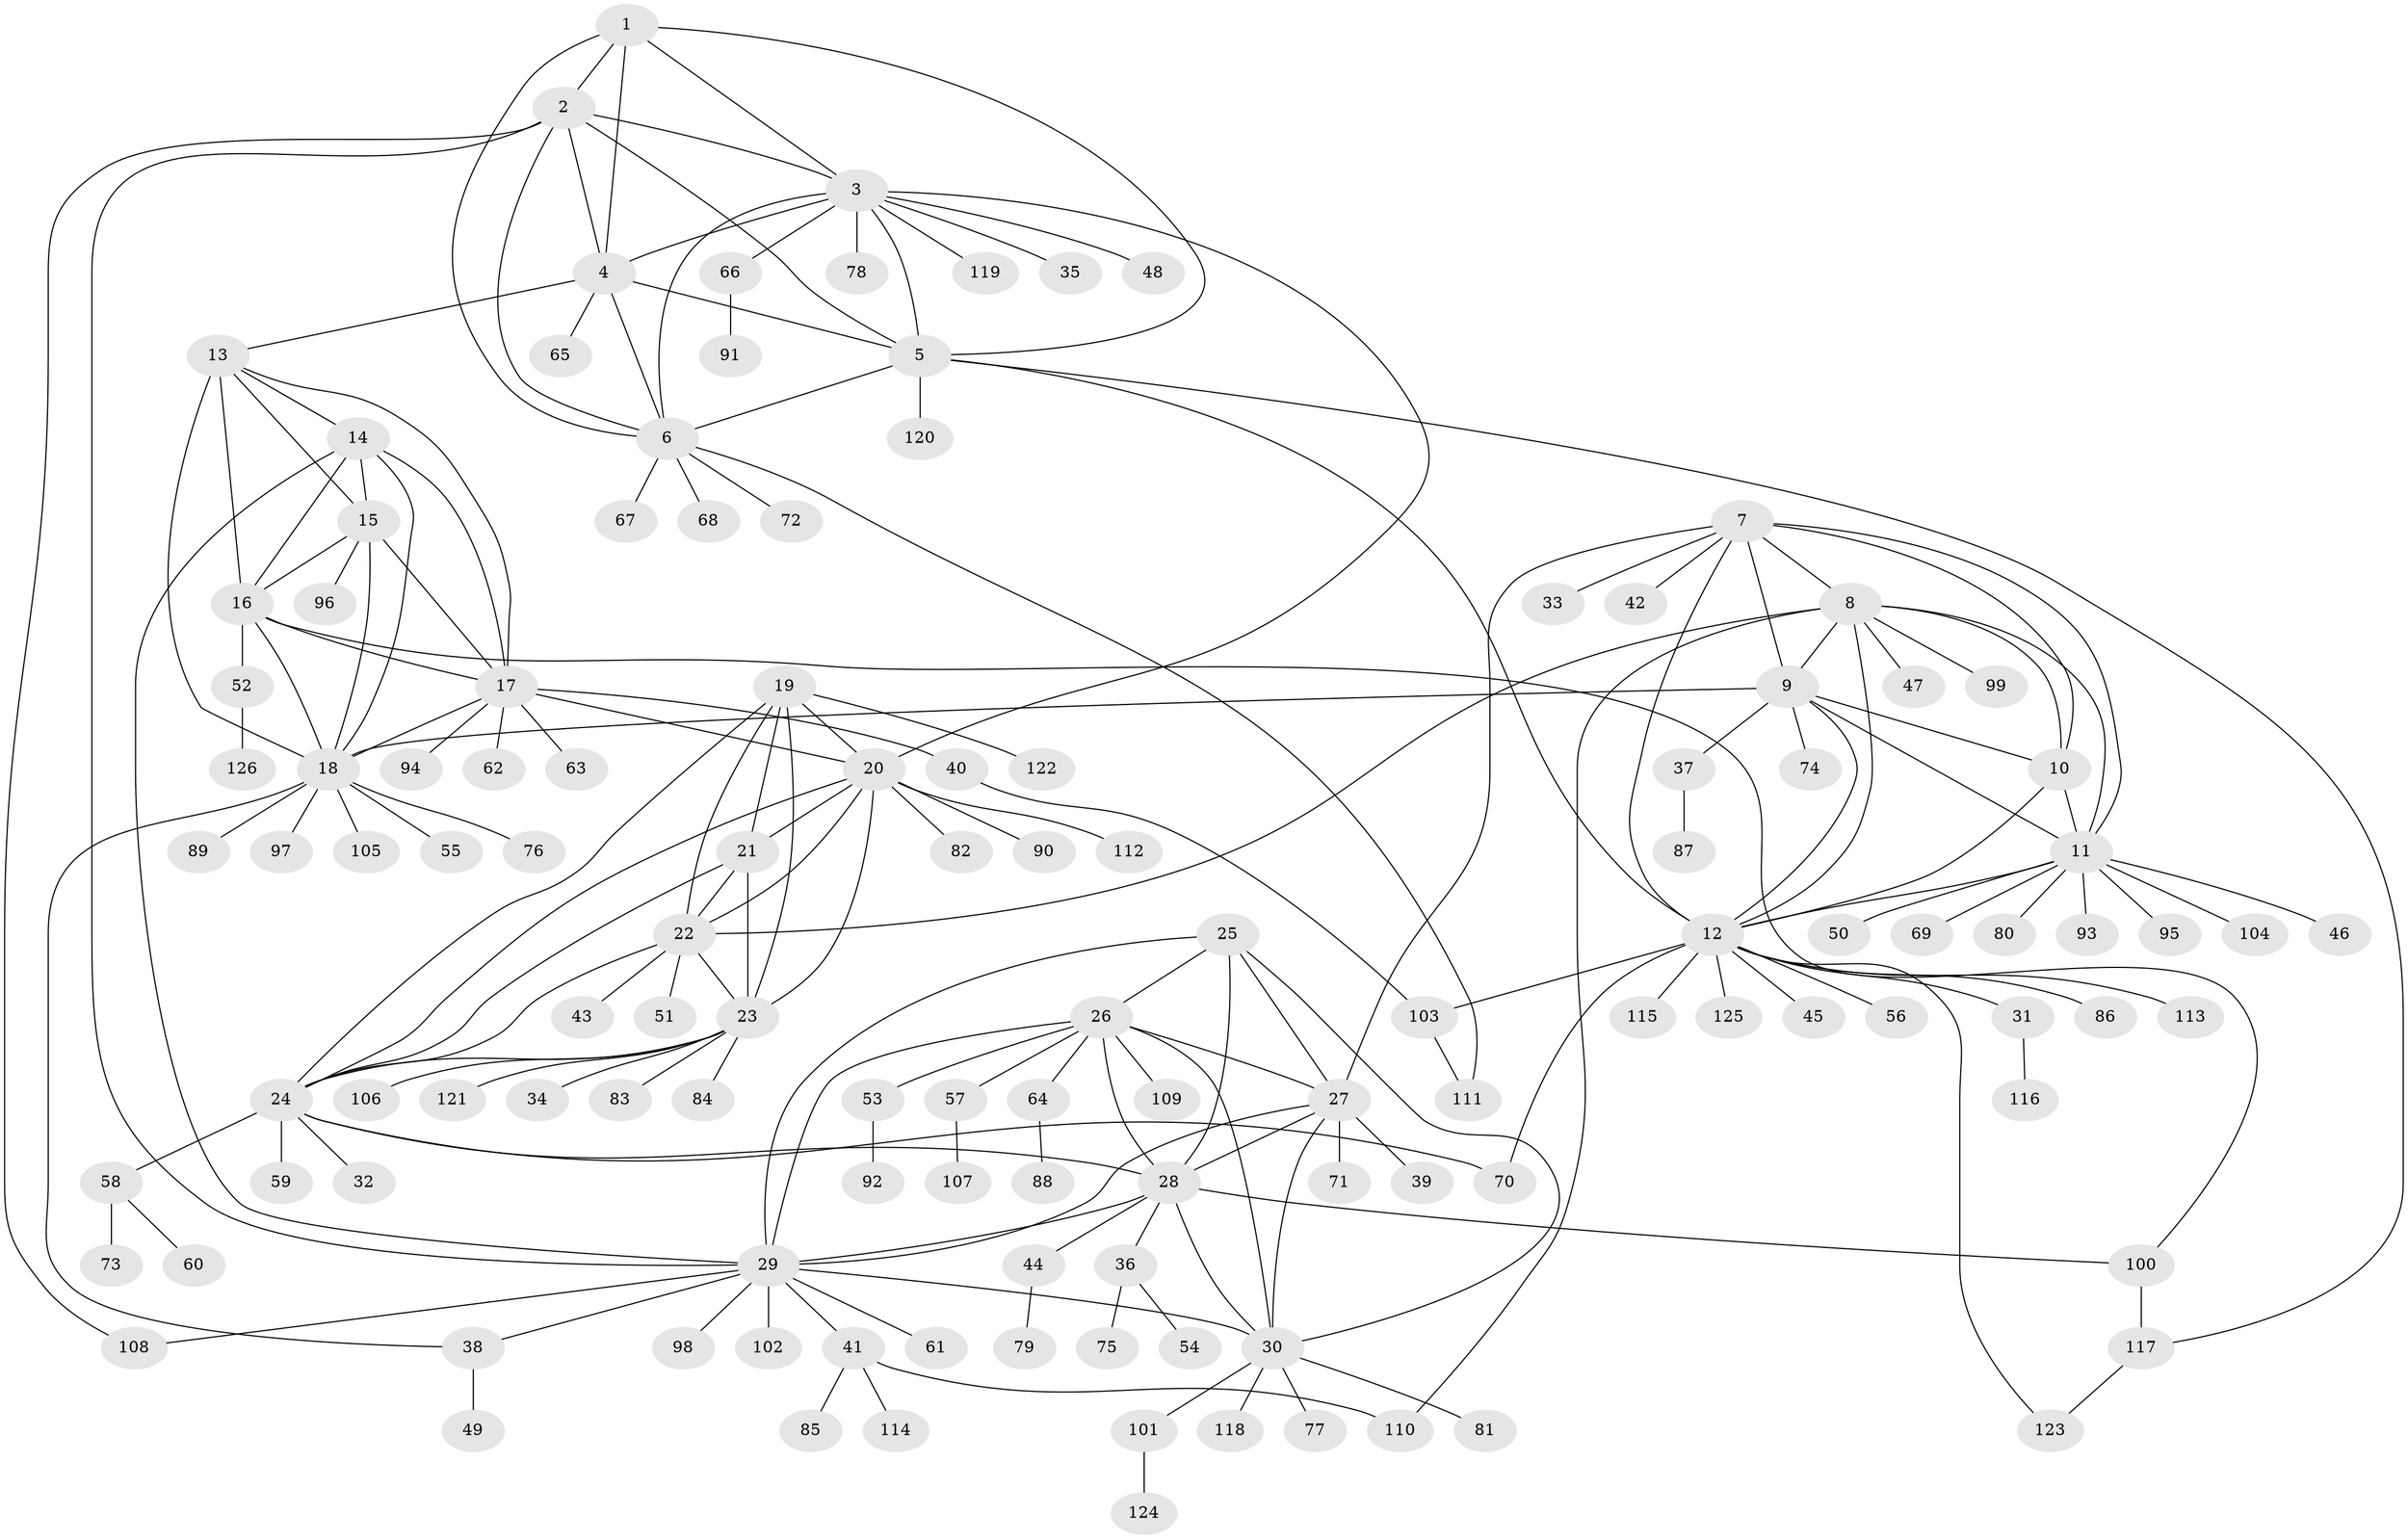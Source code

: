 // Generated by graph-tools (version 1.1) at 2025/15/03/09/25 04:15:50]
// undirected, 126 vertices, 190 edges
graph export_dot {
graph [start="1"]
  node [color=gray90,style=filled];
  1;
  2;
  3;
  4;
  5;
  6;
  7;
  8;
  9;
  10;
  11;
  12;
  13;
  14;
  15;
  16;
  17;
  18;
  19;
  20;
  21;
  22;
  23;
  24;
  25;
  26;
  27;
  28;
  29;
  30;
  31;
  32;
  33;
  34;
  35;
  36;
  37;
  38;
  39;
  40;
  41;
  42;
  43;
  44;
  45;
  46;
  47;
  48;
  49;
  50;
  51;
  52;
  53;
  54;
  55;
  56;
  57;
  58;
  59;
  60;
  61;
  62;
  63;
  64;
  65;
  66;
  67;
  68;
  69;
  70;
  71;
  72;
  73;
  74;
  75;
  76;
  77;
  78;
  79;
  80;
  81;
  82;
  83;
  84;
  85;
  86;
  87;
  88;
  89;
  90;
  91;
  92;
  93;
  94;
  95;
  96;
  97;
  98;
  99;
  100;
  101;
  102;
  103;
  104;
  105;
  106;
  107;
  108;
  109;
  110;
  111;
  112;
  113;
  114;
  115;
  116;
  117;
  118;
  119;
  120;
  121;
  122;
  123;
  124;
  125;
  126;
  1 -- 2;
  1 -- 3;
  1 -- 4;
  1 -- 5;
  1 -- 6;
  2 -- 3;
  2 -- 4;
  2 -- 5;
  2 -- 6;
  2 -- 29;
  2 -- 108;
  3 -- 4;
  3 -- 5;
  3 -- 6;
  3 -- 20;
  3 -- 35;
  3 -- 48;
  3 -- 66;
  3 -- 78;
  3 -- 119;
  4 -- 5;
  4 -- 6;
  4 -- 13;
  4 -- 65;
  5 -- 6;
  5 -- 12;
  5 -- 117;
  5 -- 120;
  6 -- 67;
  6 -- 68;
  6 -- 72;
  6 -- 111;
  7 -- 8;
  7 -- 9;
  7 -- 10;
  7 -- 11;
  7 -- 12;
  7 -- 27;
  7 -- 33;
  7 -- 42;
  8 -- 9;
  8 -- 10;
  8 -- 11;
  8 -- 12;
  8 -- 22;
  8 -- 47;
  8 -- 99;
  8 -- 110;
  9 -- 10;
  9 -- 11;
  9 -- 12;
  9 -- 18;
  9 -- 37;
  9 -- 74;
  10 -- 11;
  10 -- 12;
  11 -- 12;
  11 -- 46;
  11 -- 50;
  11 -- 69;
  11 -- 80;
  11 -- 93;
  11 -- 95;
  11 -- 104;
  12 -- 31;
  12 -- 45;
  12 -- 56;
  12 -- 70;
  12 -- 86;
  12 -- 103;
  12 -- 113;
  12 -- 115;
  12 -- 123;
  12 -- 125;
  13 -- 14;
  13 -- 15;
  13 -- 16;
  13 -- 17;
  13 -- 18;
  14 -- 15;
  14 -- 16;
  14 -- 17;
  14 -- 18;
  14 -- 29;
  15 -- 16;
  15 -- 17;
  15 -- 18;
  15 -- 96;
  16 -- 17;
  16 -- 18;
  16 -- 52;
  16 -- 100;
  17 -- 18;
  17 -- 20;
  17 -- 40;
  17 -- 62;
  17 -- 63;
  17 -- 94;
  18 -- 38;
  18 -- 55;
  18 -- 76;
  18 -- 89;
  18 -- 97;
  18 -- 105;
  19 -- 20;
  19 -- 21;
  19 -- 22;
  19 -- 23;
  19 -- 24;
  19 -- 122;
  20 -- 21;
  20 -- 22;
  20 -- 23;
  20 -- 24;
  20 -- 82;
  20 -- 90;
  20 -- 112;
  21 -- 22;
  21 -- 23;
  21 -- 24;
  22 -- 23;
  22 -- 24;
  22 -- 43;
  22 -- 51;
  23 -- 24;
  23 -- 34;
  23 -- 83;
  23 -- 84;
  23 -- 106;
  23 -- 121;
  24 -- 28;
  24 -- 32;
  24 -- 58;
  24 -- 59;
  24 -- 70;
  25 -- 26;
  25 -- 27;
  25 -- 28;
  25 -- 29;
  25 -- 30;
  26 -- 27;
  26 -- 28;
  26 -- 29;
  26 -- 30;
  26 -- 53;
  26 -- 57;
  26 -- 64;
  26 -- 109;
  27 -- 28;
  27 -- 29;
  27 -- 30;
  27 -- 39;
  27 -- 71;
  28 -- 29;
  28 -- 30;
  28 -- 36;
  28 -- 44;
  28 -- 100;
  29 -- 30;
  29 -- 38;
  29 -- 41;
  29 -- 61;
  29 -- 98;
  29 -- 102;
  29 -- 108;
  30 -- 77;
  30 -- 81;
  30 -- 101;
  30 -- 118;
  31 -- 116;
  36 -- 54;
  36 -- 75;
  37 -- 87;
  38 -- 49;
  40 -- 103;
  41 -- 85;
  41 -- 110;
  41 -- 114;
  44 -- 79;
  52 -- 126;
  53 -- 92;
  57 -- 107;
  58 -- 60;
  58 -- 73;
  64 -- 88;
  66 -- 91;
  100 -- 117;
  101 -- 124;
  103 -- 111;
  117 -- 123;
}
